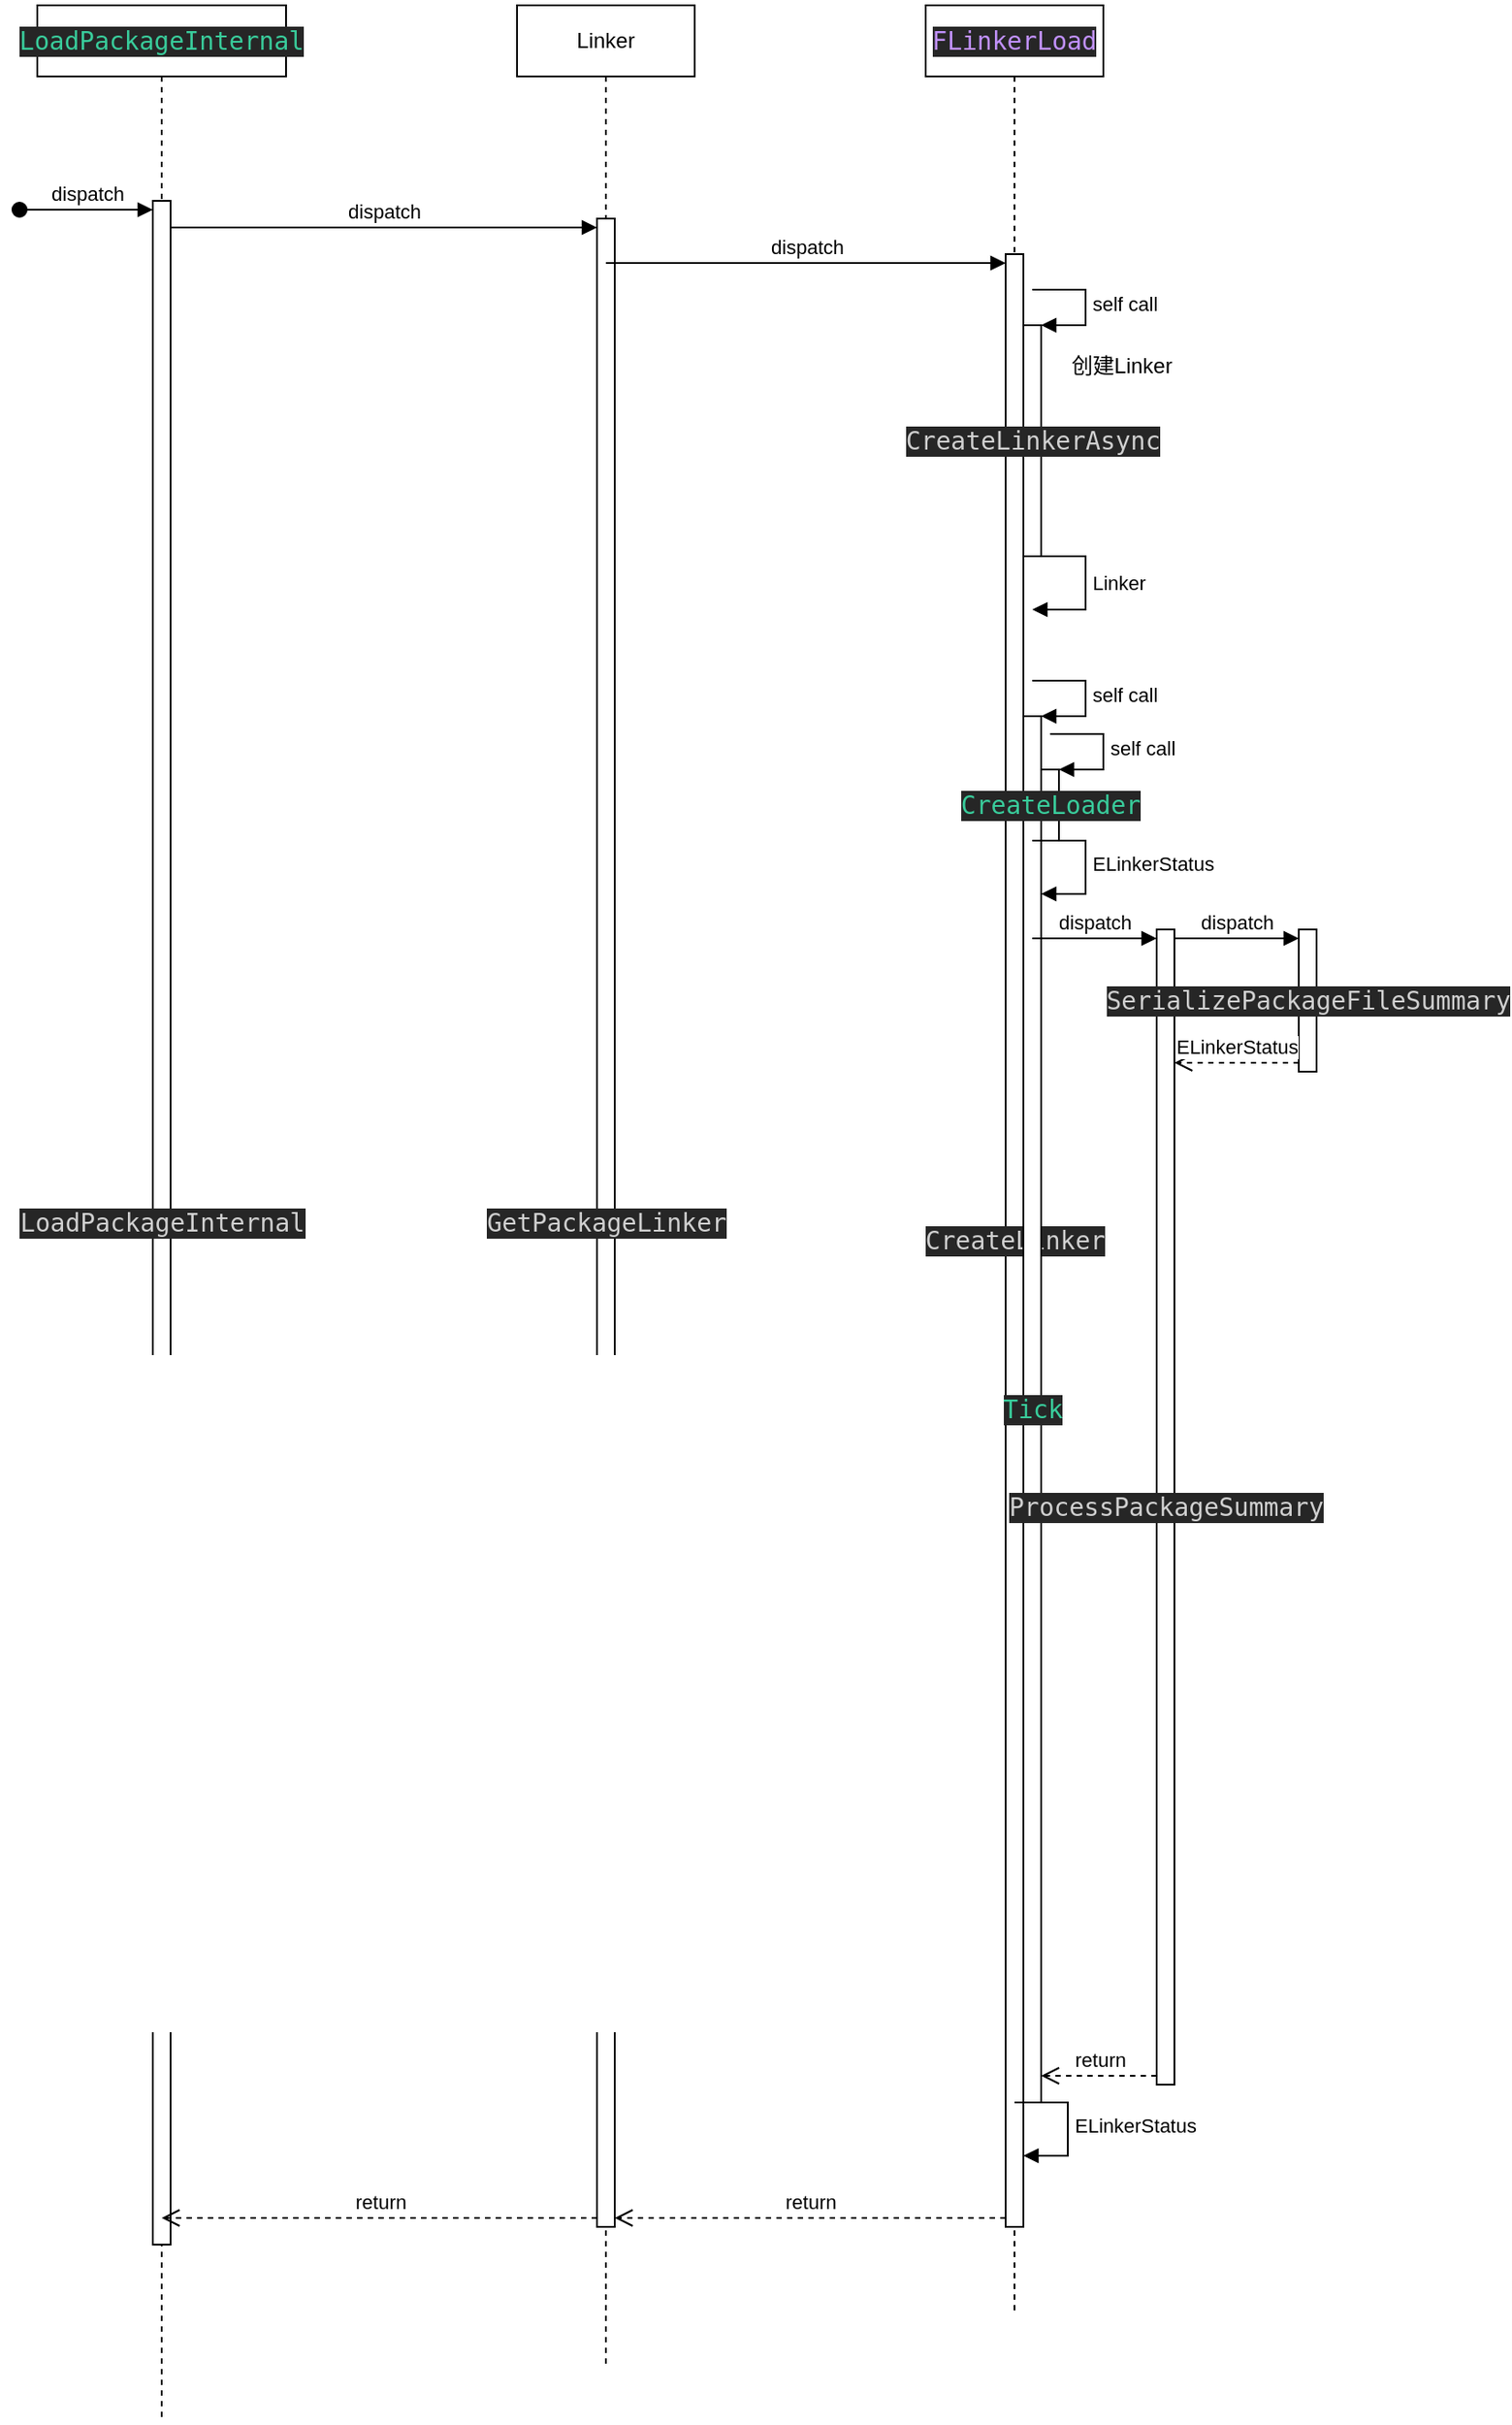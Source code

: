<mxfile version="27.0.6" pages="2">
  <diagram name="UObject的反序列化时序图" id="ty9AjxiSXVpi8jd9Yawi">
    <mxGraphModel dx="1182" dy="655" grid="1" gridSize="10" guides="1" tooltips="1" connect="1" arrows="1" fold="1" page="1" pageScale="1" pageWidth="827" pageHeight="1169" math="0" shadow="0">
      <root>
        <mxCell id="0" />
        <mxCell id="1" parent="0" />
        <mxCell id="tDlCE4xTZY2SPCMw47_L-1" value="&lt;div style=&quot;background-color:#262626;color:#d0d0d0&quot;&gt;&lt;pre style=&quot;font-family:&#39;JetBrains Mono&#39;,monospace;font-size:10.5pt;&quot;&gt;&lt;span style=&quot;color:#39cc9b;&quot;&gt;LoadPackageInternal&lt;/span&gt;&lt;/pre&gt;&lt;/div&gt;" style="shape=umlLifeline;perimeter=lifelinePerimeter;whiteSpace=wrap;html=1;container=1;dropTarget=0;collapsible=0;recursiveResize=0;outlineConnect=0;portConstraint=eastwest;newEdgeStyle={&quot;curved&quot;:0,&quot;rounded&quot;:0};" vertex="1" parent="1">
          <mxGeometry x="70" y="40" width="140" height="1360" as="geometry" />
        </mxCell>
        <mxCell id="tDlCE4xTZY2SPCMw47_L-3" value="&lt;div style=&quot;background-color:#262626;color:#d0d0d0&quot;&gt;&lt;pre style=&quot;font-family:&#39;JetBrains Mono&#39;,monospace;font-size:10.5pt;&quot;&gt;LoadPackageInternal&lt;/pre&gt;&lt;/div&gt;" style="html=1;points=[[0,0,0,0,5],[0,1,0,0,-5],[1,0,0,0,5],[1,1,0,0,-5]];perimeter=orthogonalPerimeter;outlineConnect=0;targetShapes=umlLifeline;portConstraint=eastwest;newEdgeStyle={&quot;curved&quot;:0,&quot;rounded&quot;:0};" vertex="1" parent="tDlCE4xTZY2SPCMw47_L-1">
          <mxGeometry x="65" y="110" width="10" height="1150" as="geometry" />
        </mxCell>
        <mxCell id="tDlCE4xTZY2SPCMw47_L-4" value="dispatch" style="html=1;verticalAlign=bottom;startArrow=oval;endArrow=block;startSize=8;curved=0;rounded=0;entryX=0;entryY=0;entryDx=0;entryDy=5;" edge="1" target="tDlCE4xTZY2SPCMw47_L-3" parent="tDlCE4xTZY2SPCMw47_L-1">
          <mxGeometry relative="1" as="geometry">
            <mxPoint x="-10" y="115" as="sourcePoint" />
          </mxGeometry>
        </mxCell>
        <mxCell id="tDlCE4xTZY2SPCMw47_L-2" value="Linker" style="shape=umlLifeline;perimeter=lifelinePerimeter;whiteSpace=wrap;html=1;container=1;dropTarget=0;collapsible=0;recursiveResize=0;outlineConnect=0;portConstraint=eastwest;newEdgeStyle={&quot;curved&quot;:0,&quot;rounded&quot;:0};" vertex="1" parent="1">
          <mxGeometry x="340" y="40" width="100" height="1330" as="geometry" />
        </mxCell>
        <mxCell id="tDlCE4xTZY2SPCMw47_L-5" value="&lt;div style=&quot;background-color: rgb(38, 38, 38); color: rgb(208, 208, 208);&quot;&gt;&lt;pre style=&quot;font-family:&#39;JetBrains Mono&#39;,monospace;font-size:10.5pt;&quot;&gt;&lt;div&gt;&lt;pre style=&quot;font-family:&#39;JetBrains Mono&#39;,monospace;font-size:10.5pt;&quot;&gt;GetPackageLinker&lt;/pre&gt;&lt;/div&gt;&lt;/pre&gt;&lt;/div&gt;" style="html=1;points=[[0,0,0,0,5],[0,1,0,0,-5],[1,0,0,0,5],[1,1,0,0,-5]];perimeter=orthogonalPerimeter;outlineConnect=0;targetShapes=umlLifeline;portConstraint=eastwest;newEdgeStyle={&quot;curved&quot;:0,&quot;rounded&quot;:0};" vertex="1" parent="tDlCE4xTZY2SPCMw47_L-2">
          <mxGeometry x="45" y="120" width="10" height="1130" as="geometry" />
        </mxCell>
        <mxCell id="tDlCE4xTZY2SPCMw47_L-6" value="dispatch" style="html=1;verticalAlign=bottom;endArrow=block;curved=0;rounded=0;entryX=0;entryY=0;entryDx=0;entryDy=5;" edge="1" target="tDlCE4xTZY2SPCMw47_L-5" parent="1" source="tDlCE4xTZY2SPCMw47_L-3">
          <mxGeometry relative="1" as="geometry">
            <mxPoint x="320" y="165" as="sourcePoint" />
          </mxGeometry>
        </mxCell>
        <mxCell id="tDlCE4xTZY2SPCMw47_L-7" value="return" style="html=1;verticalAlign=bottom;endArrow=open;dashed=1;endSize=8;curved=0;rounded=0;exitX=0;exitY=1;exitDx=0;exitDy=-5;" edge="1" source="tDlCE4xTZY2SPCMw47_L-5" parent="1" target="tDlCE4xTZY2SPCMw47_L-1">
          <mxGeometry relative="1" as="geometry">
            <mxPoint x="320" y="235" as="targetPoint" />
          </mxGeometry>
        </mxCell>
        <mxCell id="tDlCE4xTZY2SPCMw47_L-8" value="&lt;div style=&quot;background-color:#262626;color:#d0d0d0&quot;&gt;&lt;pre style=&quot;font-family:&#39;JetBrains Mono&#39;,monospace;font-size:10.5pt;&quot;&gt;&lt;span style=&quot;color:#c191ff;&quot;&gt;FLinkerLoad&lt;/span&gt;&lt;/pre&gt;&lt;/div&gt;" style="shape=umlLifeline;perimeter=lifelinePerimeter;whiteSpace=wrap;html=1;container=1;dropTarget=0;collapsible=0;recursiveResize=0;outlineConnect=0;portConstraint=eastwest;newEdgeStyle={&quot;curved&quot;:0,&quot;rounded&quot;:0};" vertex="1" parent="1">
          <mxGeometry x="570" y="40" width="100" height="1300" as="geometry" />
        </mxCell>
        <mxCell id="tDlCE4xTZY2SPCMw47_L-9" value="&lt;div style=&quot;background-color:#262626;color:#d0d0d0&quot;&gt;&lt;pre style=&quot;font-family:&#39;JetBrains Mono&#39;,monospace;font-size:10.5pt;&quot;&gt;CreateLinker&lt;/pre&gt;&lt;/div&gt;" style="html=1;points=[[0,0,0,0,5],[0,1,0,0,-5],[1,0,0,0,5],[1,1,0,0,-5]];perimeter=orthogonalPerimeter;outlineConnect=0;targetShapes=umlLifeline;portConstraint=eastwest;newEdgeStyle={&quot;curved&quot;:0,&quot;rounded&quot;:0};" vertex="1" parent="tDlCE4xTZY2SPCMw47_L-8">
          <mxGeometry x="45" y="140" width="10" height="1110" as="geometry" />
        </mxCell>
        <mxCell id="tDlCE4xTZY2SPCMw47_L-12" value="&lt;div style=&quot;background-color:#262626;color:#d0d0d0&quot;&gt;&lt;pre style=&quot;font-family:&#39;JetBrains Mono&#39;,monospace;font-size:10.5pt;&quot;&gt;CreateLinkerAsync&lt;/pre&gt;&lt;/div&gt;" style="html=1;points=[[0,0,0,0,5],[0,1,0,0,-5],[1,0,0,0,5],[1,1,0,0,-5]];perimeter=orthogonalPerimeter;outlineConnect=0;targetShapes=umlLifeline;portConstraint=eastwest;newEdgeStyle={&quot;curved&quot;:0,&quot;rounded&quot;:0};" vertex="1" parent="tDlCE4xTZY2SPCMw47_L-8">
          <mxGeometry x="55" y="180" width="10" height="130" as="geometry" />
        </mxCell>
        <mxCell id="tDlCE4xTZY2SPCMw47_L-13" value="self call" style="html=1;align=left;spacingLeft=2;endArrow=block;rounded=0;edgeStyle=orthogonalEdgeStyle;curved=0;rounded=0;" edge="1" target="tDlCE4xTZY2SPCMw47_L-12" parent="tDlCE4xTZY2SPCMw47_L-8">
          <mxGeometry relative="1" as="geometry">
            <mxPoint x="60" y="160" as="sourcePoint" />
            <Array as="points">
              <mxPoint x="90" y="160" />
              <mxPoint x="90" y="180" />
            </Array>
          </mxGeometry>
        </mxCell>
        <mxCell id="tDlCE4xTZY2SPCMw47_L-17" value="&lt;div style=&quot;background-color:#262626;color:#d0d0d0&quot;&gt;&lt;pre style=&quot;font-family:&#39;JetBrains Mono&#39;,monospace;font-size:10.5pt;&quot;&gt;&lt;span style=&quot;color:#39cc9b;&quot;&gt;Tick&lt;/span&gt;&lt;/pre&gt;&lt;/div&gt;" style="html=1;points=[[0,0,0,0,5],[0,1,0,0,-5],[1,0,0,0,5],[1,1,0,0,-5]];perimeter=orthogonalPerimeter;outlineConnect=0;targetShapes=umlLifeline;portConstraint=eastwest;newEdgeStyle={&quot;curved&quot;:0,&quot;rounded&quot;:0};" vertex="1" parent="tDlCE4xTZY2SPCMw47_L-8">
          <mxGeometry x="55" y="400" width="10" height="780" as="geometry" />
        </mxCell>
        <mxCell id="tDlCE4xTZY2SPCMw47_L-18" value="self call" style="html=1;align=left;spacingLeft=2;endArrow=block;rounded=0;edgeStyle=orthogonalEdgeStyle;curved=0;rounded=0;" edge="1" target="tDlCE4xTZY2SPCMw47_L-17" parent="tDlCE4xTZY2SPCMw47_L-8">
          <mxGeometry relative="1" as="geometry">
            <mxPoint x="60" y="380" as="sourcePoint" />
            <Array as="points">
              <mxPoint x="90" y="380" />
              <mxPoint x="90" y="400" />
            </Array>
          </mxGeometry>
        </mxCell>
        <mxCell id="tDlCE4xTZY2SPCMw47_L-21" value="&lt;div style=&quot;background-color:#262626;color:#d0d0d0&quot;&gt;&lt;pre style=&quot;font-family:&#39;JetBrains Mono&#39;,monospace;font-size:10.5pt;&quot;&gt;&lt;span style=&quot;color:#39cc9b;&quot;&gt;CreateLoader&lt;/span&gt;&lt;/pre&gt;&lt;/div&gt;" style="html=1;points=[[0,0,0,0,5],[0,1,0,0,-5],[1,0,0,0,5],[1,1,0,0,-5]];perimeter=orthogonalPerimeter;outlineConnect=0;targetShapes=umlLifeline;portConstraint=eastwest;newEdgeStyle={&quot;curved&quot;:0,&quot;rounded&quot;:0};" vertex="1" parent="tDlCE4xTZY2SPCMw47_L-8">
          <mxGeometry x="65" y="430" width="10" height="40" as="geometry" />
        </mxCell>
        <mxCell id="tDlCE4xTZY2SPCMw47_L-22" value="self call" style="html=1;align=left;spacingLeft=2;endArrow=block;rounded=0;edgeStyle=orthogonalEdgeStyle;curved=0;rounded=0;" edge="1" target="tDlCE4xTZY2SPCMw47_L-21" parent="tDlCE4xTZY2SPCMw47_L-8">
          <mxGeometry relative="1" as="geometry">
            <mxPoint x="70" y="410" as="sourcePoint" />
            <Array as="points">
              <mxPoint x="100" y="410" />
              <mxPoint x="100" y="430" />
            </Array>
          </mxGeometry>
        </mxCell>
        <mxCell id="tDlCE4xTZY2SPCMw47_L-10" value="dispatch" style="html=1;verticalAlign=bottom;endArrow=block;curved=0;rounded=0;entryX=0;entryY=0;entryDx=0;entryDy=5;" edge="1" target="tDlCE4xTZY2SPCMw47_L-9" parent="1">
          <mxGeometry relative="1" as="geometry">
            <mxPoint x="390" y="185" as="sourcePoint" />
          </mxGeometry>
        </mxCell>
        <mxCell id="tDlCE4xTZY2SPCMw47_L-11" value="return" style="html=1;verticalAlign=bottom;endArrow=open;dashed=1;endSize=8;curved=0;rounded=0;exitX=0;exitY=1;exitDx=0;exitDy=-5;" edge="1" source="tDlCE4xTZY2SPCMw47_L-9" parent="1" target="tDlCE4xTZY2SPCMw47_L-5">
          <mxGeometry relative="1" as="geometry">
            <mxPoint x="390" y="255" as="targetPoint" />
          </mxGeometry>
        </mxCell>
        <mxCell id="tDlCE4xTZY2SPCMw47_L-14" value="创建Linker" style="text;html=1;align=center;verticalAlign=middle;resizable=0;points=[];autosize=1;strokeColor=none;fillColor=none;" vertex="1" parent="1">
          <mxGeometry x="640" y="228" width="80" height="30" as="geometry" />
        </mxCell>
        <mxCell id="tDlCE4xTZY2SPCMw47_L-16" value="Linker" style="html=1;align=left;spacingLeft=2;endArrow=block;rounded=0;edgeStyle=orthogonalEdgeStyle;curved=0;rounded=0;" edge="1" parent="1">
          <mxGeometry relative="1" as="geometry">
            <mxPoint x="630" y="350" as="sourcePoint" />
            <Array as="points">
              <mxPoint x="660" y="380" />
            </Array>
            <mxPoint x="630" y="380" as="targetPoint" />
          </mxGeometry>
        </mxCell>
        <mxCell id="tDlCE4xTZY2SPCMw47_L-20" value="ELinkerStatus" style="html=1;align=left;spacingLeft=2;endArrow=block;rounded=0;edgeStyle=orthogonalEdgeStyle;curved=0;rounded=0;" edge="1" parent="1">
          <mxGeometry relative="1" as="geometry">
            <mxPoint x="620" y="1220" as="sourcePoint" />
            <Array as="points">
              <mxPoint x="650" y="1220" />
              <mxPoint x="650" y="1250" />
            </Array>
            <mxPoint x="625" y="1250" as="targetPoint" />
          </mxGeometry>
        </mxCell>
        <mxCell id="tDlCE4xTZY2SPCMw47_L-23" value="ELinkerStatus" style="html=1;align=left;spacingLeft=2;endArrow=block;rounded=0;edgeStyle=orthogonalEdgeStyle;curved=0;rounded=0;" edge="1" parent="1">
          <mxGeometry x="0.012" relative="1" as="geometry">
            <mxPoint x="630" y="510" as="sourcePoint" />
            <Array as="points">
              <mxPoint x="660" y="510" />
              <mxPoint x="660" y="540" />
            </Array>
            <mxPoint x="635" y="540" as="targetPoint" />
            <mxPoint as="offset" />
          </mxGeometry>
        </mxCell>
        <mxCell id="tDlCE4xTZY2SPCMw47_L-26" value="&lt;div style=&quot;background-color:#262626;color:#d0d0d0&quot;&gt;&lt;pre style=&quot;font-family:&#39;JetBrains Mono&#39;,monospace;font-size:10.5pt;&quot;&gt;ProcessPackageSummary&lt;/pre&gt;&lt;/div&gt;" style="html=1;points=[[0,0,0,0,5],[0,1,0,0,-5],[1,0,0,0,5],[1,1,0,0,-5]];perimeter=orthogonalPerimeter;outlineConnect=0;targetShapes=umlLifeline;portConstraint=eastwest;newEdgeStyle={&quot;curved&quot;:0,&quot;rounded&quot;:0};" vertex="1" parent="1">
          <mxGeometry x="700" y="560" width="10" height="650" as="geometry" />
        </mxCell>
        <mxCell id="tDlCE4xTZY2SPCMw47_L-27" value="dispatch" style="html=1;verticalAlign=bottom;endArrow=block;curved=0;rounded=0;entryX=0;entryY=0;entryDx=0;entryDy=5;" edge="1" target="tDlCE4xTZY2SPCMw47_L-26" parent="1">
          <mxGeometry relative="1" as="geometry">
            <mxPoint x="630" y="565" as="sourcePoint" />
          </mxGeometry>
        </mxCell>
        <mxCell id="tDlCE4xTZY2SPCMw47_L-28" value="return" style="html=1;verticalAlign=bottom;endArrow=open;dashed=1;endSize=8;curved=0;rounded=0;exitX=0;exitY=1;exitDx=0;exitDy=-5;" edge="1" source="tDlCE4xTZY2SPCMw47_L-26" parent="1" target="tDlCE4xTZY2SPCMw47_L-17">
          <mxGeometry relative="1" as="geometry">
            <mxPoint x="630" y="635" as="targetPoint" />
          </mxGeometry>
        </mxCell>
        <mxCell id="tDlCE4xTZY2SPCMw47_L-29" value="&lt;div style=&quot;background-color:#262626;color:#d0d0d0&quot;&gt;&lt;pre style=&quot;font-family:&#39;JetBrains Mono&#39;,monospace;font-size:10.5pt;&quot;&gt;SerializePackageFileSummary&lt;/pre&gt;&lt;/div&gt;" style="html=1;points=[[0,0,0,0,5],[0,1,0,0,-5],[1,0,0,0,5],[1,1,0,0,-5]];perimeter=orthogonalPerimeter;outlineConnect=0;targetShapes=umlLifeline;portConstraint=eastwest;newEdgeStyle={&quot;curved&quot;:0,&quot;rounded&quot;:0};" vertex="1" parent="1">
          <mxGeometry x="780" y="560" width="10" height="80" as="geometry" />
        </mxCell>
        <mxCell id="tDlCE4xTZY2SPCMw47_L-30" value="dispatch" style="html=1;verticalAlign=bottom;endArrow=block;curved=0;rounded=0;entryX=0;entryY=0;entryDx=0;entryDy=5;" edge="1" target="tDlCE4xTZY2SPCMw47_L-29" parent="1">
          <mxGeometry relative="1" as="geometry">
            <mxPoint x="710" y="565" as="sourcePoint" />
          </mxGeometry>
        </mxCell>
        <mxCell id="tDlCE4xTZY2SPCMw47_L-31" value="&lt;span style=&quot;text-align: left;&quot;&gt;ELinkerStatus&lt;/span&gt;" style="html=1;verticalAlign=bottom;endArrow=open;dashed=1;endSize=8;curved=0;rounded=0;exitX=0;exitY=1;exitDx=0;exitDy=-5;" edge="1" source="tDlCE4xTZY2SPCMw47_L-29" parent="1">
          <mxGeometry relative="1" as="geometry">
            <mxPoint x="710" y="635" as="targetPoint" />
          </mxGeometry>
        </mxCell>
      </root>
    </mxGraphModel>
  </diagram>
  <diagram id="CAczI8A5wFdw4gQ_MewH" name="UObject的序列化与反序列化时序图">
    <mxGraphModel dx="1182" dy="655" grid="1" gridSize="10" guides="1" tooltips="1" connect="1" arrows="1" fold="1" page="1" pageScale="1" pageWidth="827" pageHeight="1169" math="0" shadow="0">
      <root>
        <mxCell id="0" />
        <mxCell id="1" parent="0" />
        <mxCell id="_GkTlN3eMFnwsy9FnPl4-1" value="&lt;article data-content=&quot;[{&amp;quot;type&amp;quot;:&amp;quot;block&amp;quot;,&amp;quot;id&amp;quot;:&amp;quot;a0E5-1737795180917&amp;quot;,&amp;quot;name&amp;quot;:&amp;quot;code&amp;quot;,&amp;quot;data&amp;quot;:{&amp;quot;version&amp;quot;:1,&amp;quot;language&amp;quot;:&amp;quot;&amp;quot;,&amp;quot;theme&amp;quot;:&amp;quot;default&amp;quot;},&amp;quot;nodes&amp;quot;:[{&amp;quot;type&amp;quot;:&amp;quot;block&amp;quot;,&amp;quot;id&amp;quot;:&amp;quot;yxj7-1737795180852&amp;quot;,&amp;quot;name&amp;quot;:&amp;quot;code-line&amp;quot;,&amp;quot;data&amp;quot;:{},&amp;quot;nodes&amp;quot;:[{&amp;quot;type&amp;quot;:&amp;quot;text&amp;quot;,&amp;quot;id&amp;quot;:&amp;quot;mH23-1737795180851&amp;quot;,&amp;quot;leaves&amp;quot;:[{&amp;quot;text&amp;quot;:&amp;quot;UObject&amp;quot;,&amp;quot;marks&amp;quot;:[]}]}]}],&amp;quot;state&amp;quot;:{}}]&quot;&gt;&lt;div data-language=&quot;&quot; style=&quot;text-align: center; white-space-collapse: preserve;&quot; data-theme=&quot;default&quot;&gt;&lt;font style=&quot;font-size: 16px;&quot;&gt;UObject&lt;/font&gt;&lt;/div&gt;&lt;/article&gt;&lt;hr size=&quot;1&quot; style=&quot;border-style:solid;&quot;&gt;&lt;p style=&quot;margin:0px;margin-left:4px;&quot;&gt;+ field1: Type&lt;br&gt;+ field2: Type&lt;/p&gt;&lt;hr size=&quot;1&quot; style=&quot;border-style:solid;&quot;&gt;&lt;p style=&quot;margin:0px;margin-left:4px;&quot;&gt;+&lt;span style=&quot;white-space-collapse: preserve; background-color: transparent; color: light-dark(rgb(0, 0, 0), rgb(255, 255, 255));&quot;&gt;Serialize(FStructuredArchiveRecord）&lt;/span&gt;&lt;span style=&quot;background-color: transparent; color: light-dark(rgb(0, 0, 0), rgb(255, 255, 255));&quot;&gt;: void&lt;/span&gt;&lt;/p&gt;&lt;p style=&quot;margin:0px;margin-left:4px;&quot;&gt;+ method2(Type, Type): Type&lt;/p&gt;" style="verticalAlign=top;align=left;overflow=fill;html=1;whiteSpace=wrap;" vertex="1" parent="1">
          <mxGeometry x="150" y="170" width="290" height="140" as="geometry" />
        </mxCell>
      </root>
    </mxGraphModel>
  </diagram>
</mxfile>
